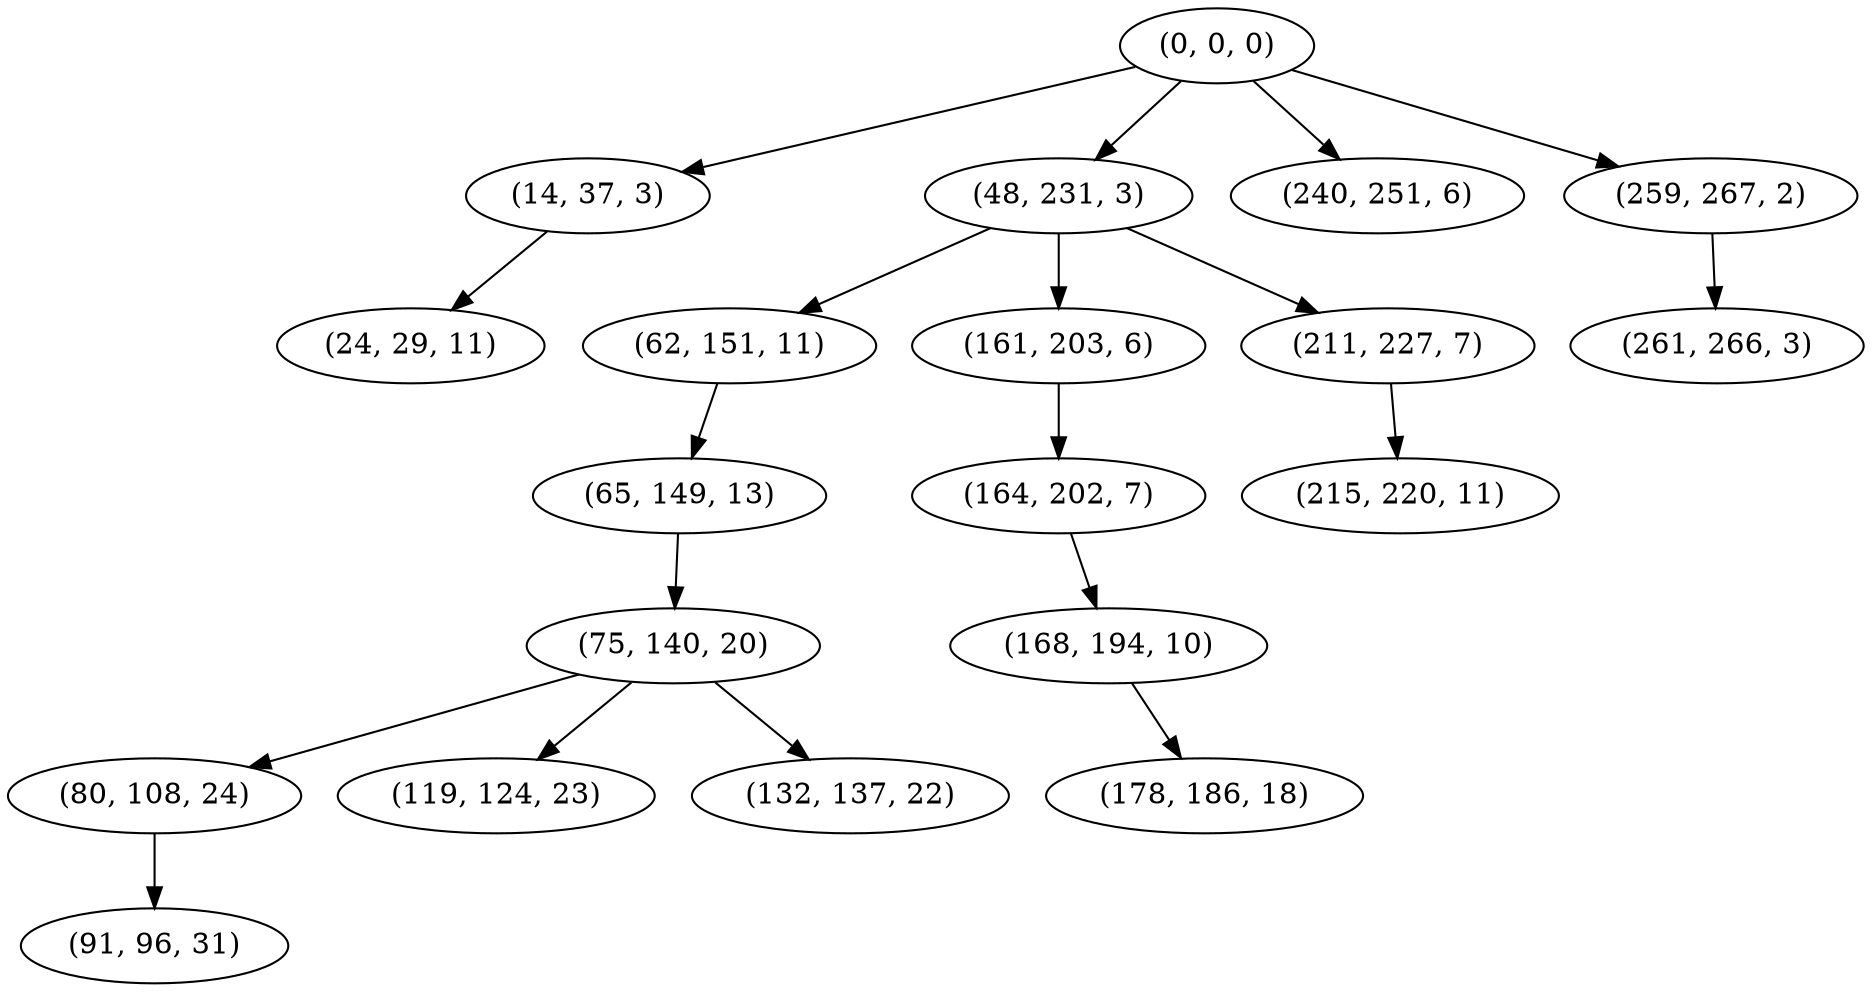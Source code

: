 digraph tree {
    "(0, 0, 0)";
    "(14, 37, 3)";
    "(24, 29, 11)";
    "(48, 231, 3)";
    "(62, 151, 11)";
    "(65, 149, 13)";
    "(75, 140, 20)";
    "(80, 108, 24)";
    "(91, 96, 31)";
    "(119, 124, 23)";
    "(132, 137, 22)";
    "(161, 203, 6)";
    "(164, 202, 7)";
    "(168, 194, 10)";
    "(178, 186, 18)";
    "(211, 227, 7)";
    "(215, 220, 11)";
    "(240, 251, 6)";
    "(259, 267, 2)";
    "(261, 266, 3)";
    "(0, 0, 0)" -> "(14, 37, 3)";
    "(0, 0, 0)" -> "(48, 231, 3)";
    "(0, 0, 0)" -> "(240, 251, 6)";
    "(0, 0, 0)" -> "(259, 267, 2)";
    "(14, 37, 3)" -> "(24, 29, 11)";
    "(48, 231, 3)" -> "(62, 151, 11)";
    "(48, 231, 3)" -> "(161, 203, 6)";
    "(48, 231, 3)" -> "(211, 227, 7)";
    "(62, 151, 11)" -> "(65, 149, 13)";
    "(65, 149, 13)" -> "(75, 140, 20)";
    "(75, 140, 20)" -> "(80, 108, 24)";
    "(75, 140, 20)" -> "(119, 124, 23)";
    "(75, 140, 20)" -> "(132, 137, 22)";
    "(80, 108, 24)" -> "(91, 96, 31)";
    "(161, 203, 6)" -> "(164, 202, 7)";
    "(164, 202, 7)" -> "(168, 194, 10)";
    "(168, 194, 10)" -> "(178, 186, 18)";
    "(211, 227, 7)" -> "(215, 220, 11)";
    "(259, 267, 2)" -> "(261, 266, 3)";
}
